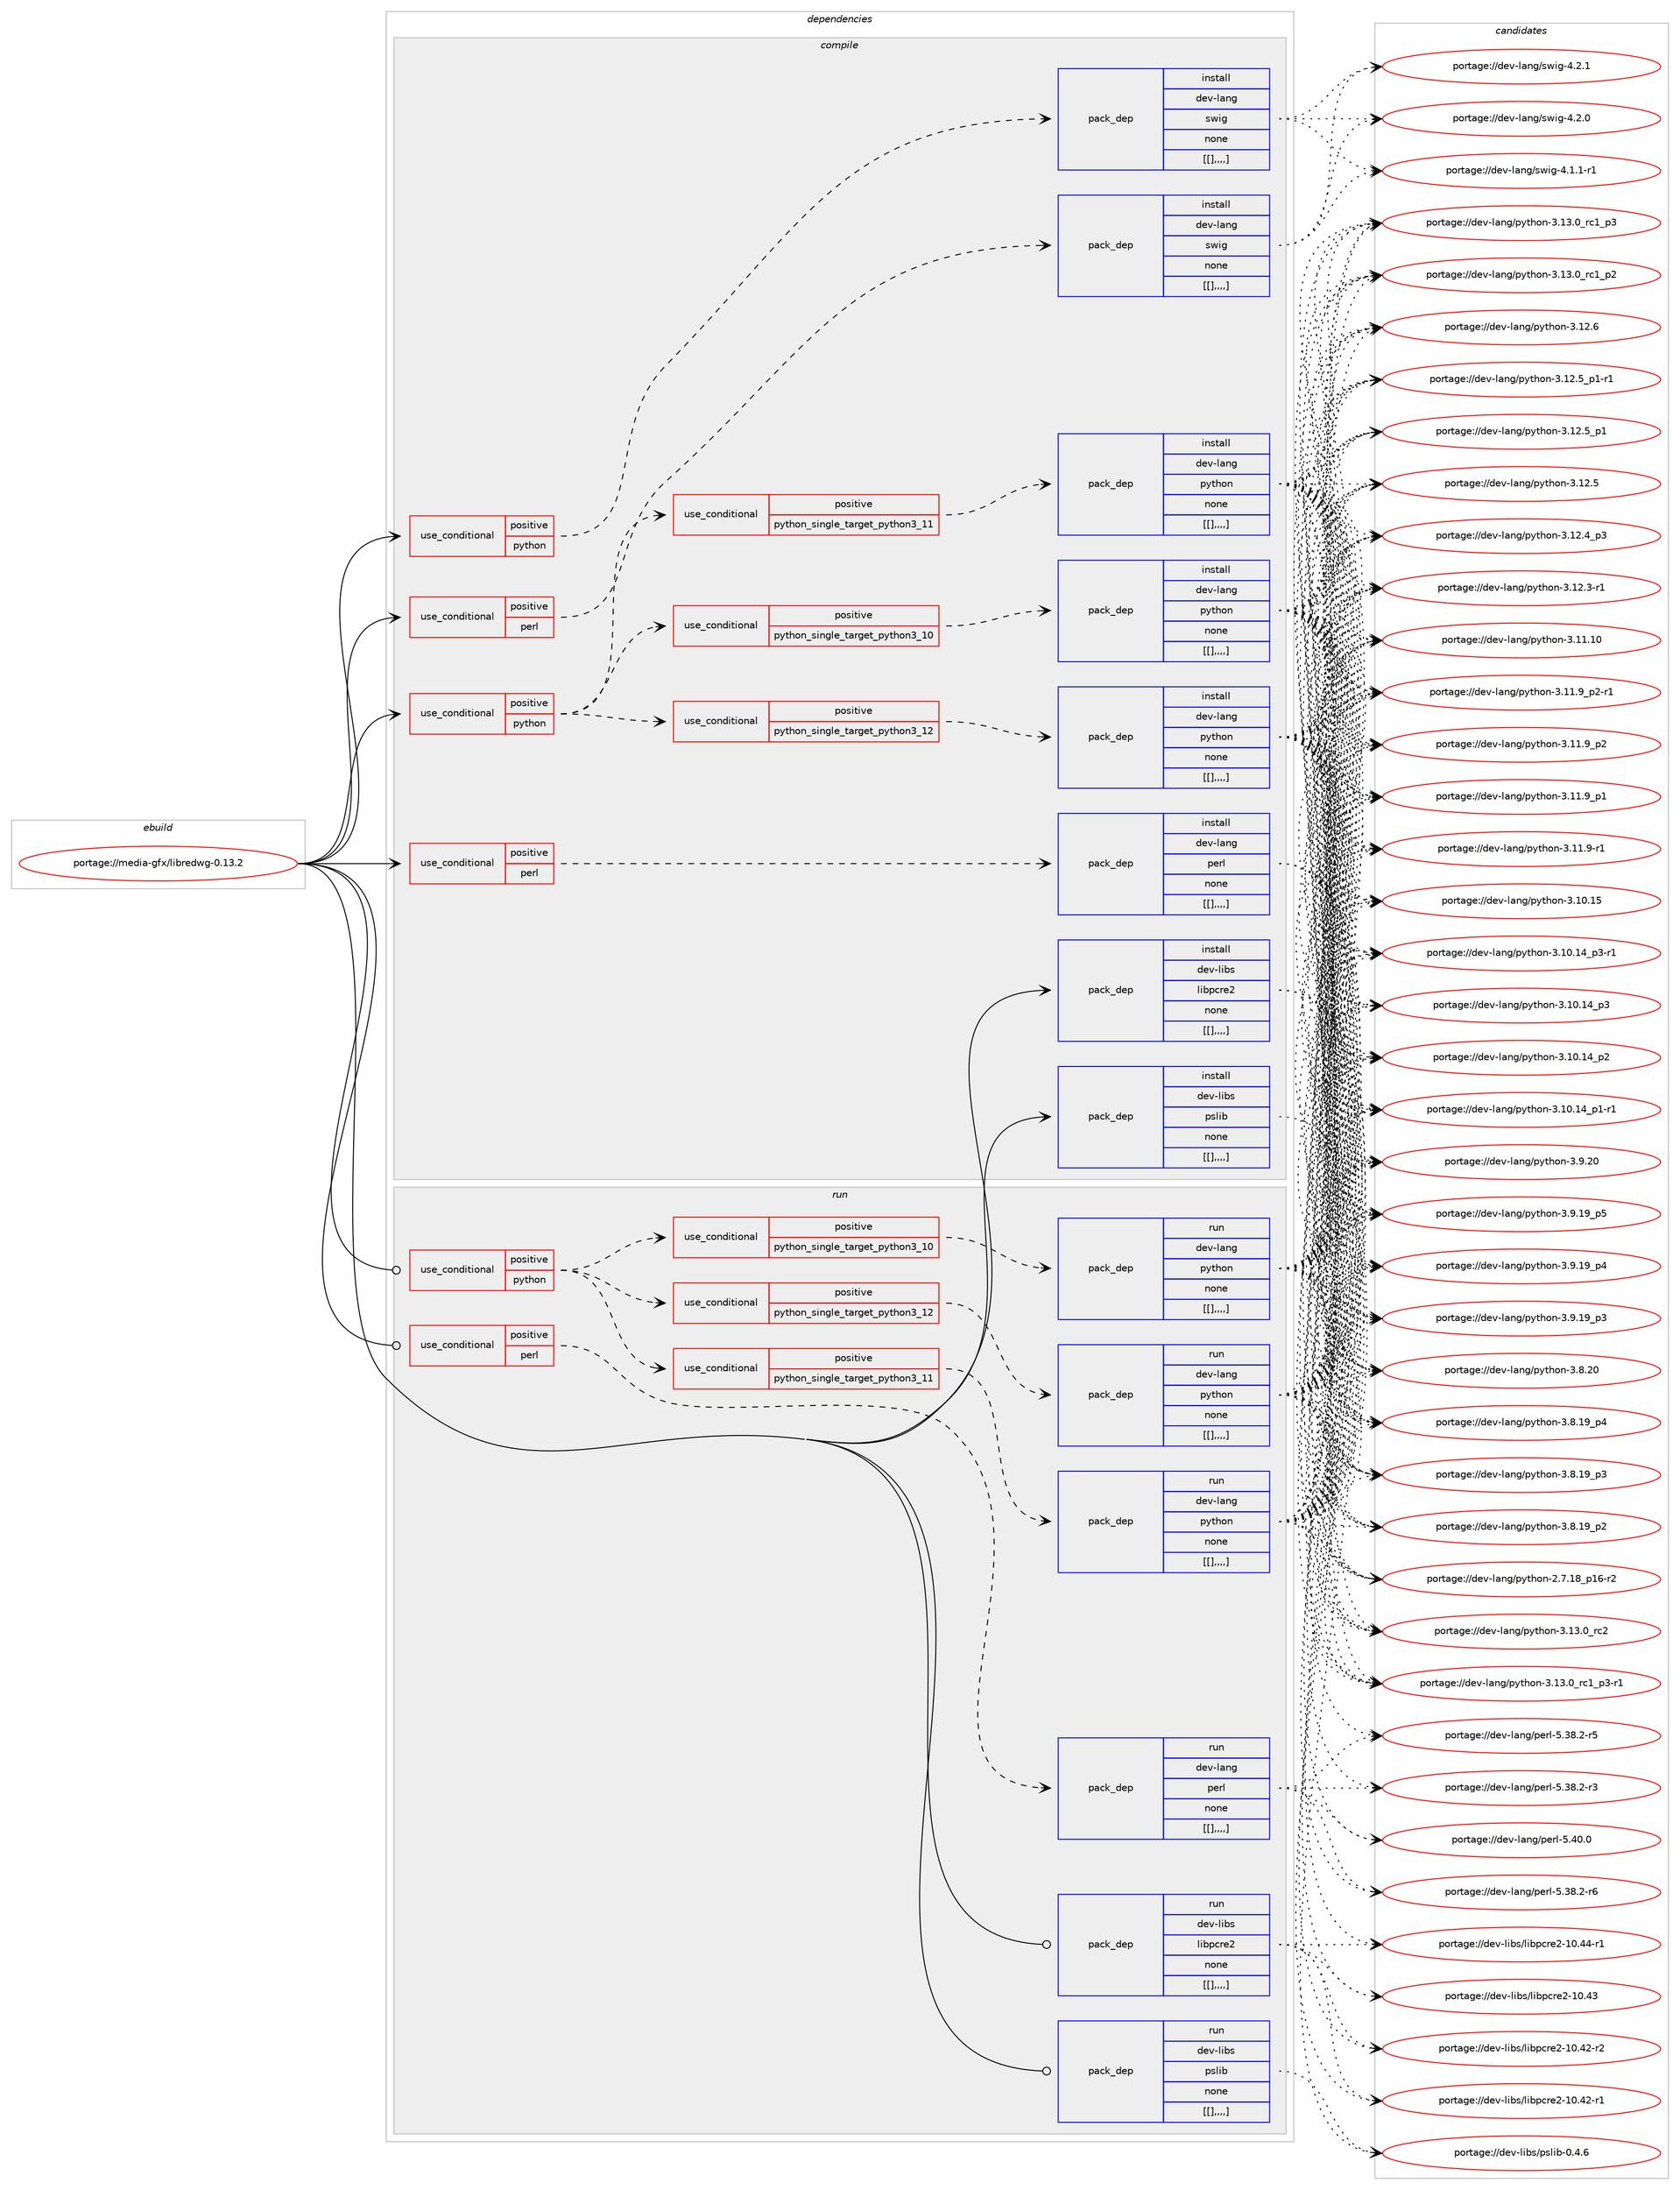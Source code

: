 digraph prolog {

# *************
# Graph options
# *************

newrank=true;
concentrate=true;
compound=true;
graph [rankdir=LR,fontname=Helvetica,fontsize=10,ranksep=1.5];#, ranksep=2.5, nodesep=0.2];
edge  [arrowhead=vee];
node  [fontname=Helvetica,fontsize=10];

# **********
# The ebuild
# **********

subgraph cluster_leftcol {
color=gray;
label=<<i>ebuild</i>>;
id [label="portage://media-gfx/libredwg-0.13.2", color=red, width=4, href="../media-gfx/libredwg-0.13.2.svg"];
}

# ****************
# The dependencies
# ****************

subgraph cluster_midcol {
color=gray;
label=<<i>dependencies</i>>;
subgraph cluster_compile {
fillcolor="#eeeeee";
style=filled;
label=<<i>compile</i>>;
subgraph cond76893 {
dependency307716 [label=<<TABLE BORDER="0" CELLBORDER="1" CELLSPACING="0" CELLPADDING="4"><TR><TD ROWSPAN="3" CELLPADDING="10">use_conditional</TD></TR><TR><TD>positive</TD></TR><TR><TD>perl</TD></TR></TABLE>>, shape=none, color=red];
subgraph pack228308 {
dependency307717 [label=<<TABLE BORDER="0" CELLBORDER="1" CELLSPACING="0" CELLPADDING="4" WIDTH="220"><TR><TD ROWSPAN="6" CELLPADDING="30">pack_dep</TD></TR><TR><TD WIDTH="110">install</TD></TR><TR><TD>dev-lang</TD></TR><TR><TD>perl</TD></TR><TR><TD>none</TD></TR><TR><TD>[[],,,,]</TD></TR></TABLE>>, shape=none, color=blue];
}
dependency307716:e -> dependency307717:w [weight=20,style="dashed",arrowhead="vee"];
}
id:e -> dependency307716:w [weight=20,style="solid",arrowhead="vee"];
subgraph cond76894 {
dependency307718 [label=<<TABLE BORDER="0" CELLBORDER="1" CELLSPACING="0" CELLPADDING="4"><TR><TD ROWSPAN="3" CELLPADDING="10">use_conditional</TD></TR><TR><TD>positive</TD></TR><TR><TD>perl</TD></TR></TABLE>>, shape=none, color=red];
subgraph pack228309 {
dependency307719 [label=<<TABLE BORDER="0" CELLBORDER="1" CELLSPACING="0" CELLPADDING="4" WIDTH="220"><TR><TD ROWSPAN="6" CELLPADDING="30">pack_dep</TD></TR><TR><TD WIDTH="110">install</TD></TR><TR><TD>dev-lang</TD></TR><TR><TD>swig</TD></TR><TR><TD>none</TD></TR><TR><TD>[[],,,,]</TD></TR></TABLE>>, shape=none, color=blue];
}
dependency307718:e -> dependency307719:w [weight=20,style="dashed",arrowhead="vee"];
}
id:e -> dependency307718:w [weight=20,style="solid",arrowhead="vee"];
subgraph cond76895 {
dependency307720 [label=<<TABLE BORDER="0" CELLBORDER="1" CELLSPACING="0" CELLPADDING="4"><TR><TD ROWSPAN="3" CELLPADDING="10">use_conditional</TD></TR><TR><TD>positive</TD></TR><TR><TD>python</TD></TR></TABLE>>, shape=none, color=red];
subgraph cond76896 {
dependency307721 [label=<<TABLE BORDER="0" CELLBORDER="1" CELLSPACING="0" CELLPADDING="4"><TR><TD ROWSPAN="3" CELLPADDING="10">use_conditional</TD></TR><TR><TD>positive</TD></TR><TR><TD>python_single_target_python3_10</TD></TR></TABLE>>, shape=none, color=red];
subgraph pack228310 {
dependency307722 [label=<<TABLE BORDER="0" CELLBORDER="1" CELLSPACING="0" CELLPADDING="4" WIDTH="220"><TR><TD ROWSPAN="6" CELLPADDING="30">pack_dep</TD></TR><TR><TD WIDTH="110">install</TD></TR><TR><TD>dev-lang</TD></TR><TR><TD>python</TD></TR><TR><TD>none</TD></TR><TR><TD>[[],,,,]</TD></TR></TABLE>>, shape=none, color=blue];
}
dependency307721:e -> dependency307722:w [weight=20,style="dashed",arrowhead="vee"];
}
dependency307720:e -> dependency307721:w [weight=20,style="dashed",arrowhead="vee"];
subgraph cond76897 {
dependency307723 [label=<<TABLE BORDER="0" CELLBORDER="1" CELLSPACING="0" CELLPADDING="4"><TR><TD ROWSPAN="3" CELLPADDING="10">use_conditional</TD></TR><TR><TD>positive</TD></TR><TR><TD>python_single_target_python3_11</TD></TR></TABLE>>, shape=none, color=red];
subgraph pack228311 {
dependency307724 [label=<<TABLE BORDER="0" CELLBORDER="1" CELLSPACING="0" CELLPADDING="4" WIDTH="220"><TR><TD ROWSPAN="6" CELLPADDING="30">pack_dep</TD></TR><TR><TD WIDTH="110">install</TD></TR><TR><TD>dev-lang</TD></TR><TR><TD>python</TD></TR><TR><TD>none</TD></TR><TR><TD>[[],,,,]</TD></TR></TABLE>>, shape=none, color=blue];
}
dependency307723:e -> dependency307724:w [weight=20,style="dashed",arrowhead="vee"];
}
dependency307720:e -> dependency307723:w [weight=20,style="dashed",arrowhead="vee"];
subgraph cond76898 {
dependency307725 [label=<<TABLE BORDER="0" CELLBORDER="1" CELLSPACING="0" CELLPADDING="4"><TR><TD ROWSPAN="3" CELLPADDING="10">use_conditional</TD></TR><TR><TD>positive</TD></TR><TR><TD>python_single_target_python3_12</TD></TR></TABLE>>, shape=none, color=red];
subgraph pack228312 {
dependency307726 [label=<<TABLE BORDER="0" CELLBORDER="1" CELLSPACING="0" CELLPADDING="4" WIDTH="220"><TR><TD ROWSPAN="6" CELLPADDING="30">pack_dep</TD></TR><TR><TD WIDTH="110">install</TD></TR><TR><TD>dev-lang</TD></TR><TR><TD>python</TD></TR><TR><TD>none</TD></TR><TR><TD>[[],,,,]</TD></TR></TABLE>>, shape=none, color=blue];
}
dependency307725:e -> dependency307726:w [weight=20,style="dashed",arrowhead="vee"];
}
dependency307720:e -> dependency307725:w [weight=20,style="dashed",arrowhead="vee"];
}
id:e -> dependency307720:w [weight=20,style="solid",arrowhead="vee"];
subgraph cond76899 {
dependency307727 [label=<<TABLE BORDER="0" CELLBORDER="1" CELLSPACING="0" CELLPADDING="4"><TR><TD ROWSPAN="3" CELLPADDING="10">use_conditional</TD></TR><TR><TD>positive</TD></TR><TR><TD>python</TD></TR></TABLE>>, shape=none, color=red];
subgraph pack228313 {
dependency307728 [label=<<TABLE BORDER="0" CELLBORDER="1" CELLSPACING="0" CELLPADDING="4" WIDTH="220"><TR><TD ROWSPAN="6" CELLPADDING="30">pack_dep</TD></TR><TR><TD WIDTH="110">install</TD></TR><TR><TD>dev-lang</TD></TR><TR><TD>swig</TD></TR><TR><TD>none</TD></TR><TR><TD>[[],,,,]</TD></TR></TABLE>>, shape=none, color=blue];
}
dependency307727:e -> dependency307728:w [weight=20,style="dashed",arrowhead="vee"];
}
id:e -> dependency307727:w [weight=20,style="solid",arrowhead="vee"];
subgraph pack228314 {
dependency307729 [label=<<TABLE BORDER="0" CELLBORDER="1" CELLSPACING="0" CELLPADDING="4" WIDTH="220"><TR><TD ROWSPAN="6" CELLPADDING="30">pack_dep</TD></TR><TR><TD WIDTH="110">install</TD></TR><TR><TD>dev-libs</TD></TR><TR><TD>libpcre2</TD></TR><TR><TD>none</TD></TR><TR><TD>[[],,,,]</TD></TR></TABLE>>, shape=none, color=blue];
}
id:e -> dependency307729:w [weight=20,style="solid",arrowhead="vee"];
subgraph pack228315 {
dependency307730 [label=<<TABLE BORDER="0" CELLBORDER="1" CELLSPACING="0" CELLPADDING="4" WIDTH="220"><TR><TD ROWSPAN="6" CELLPADDING="30">pack_dep</TD></TR><TR><TD WIDTH="110">install</TD></TR><TR><TD>dev-libs</TD></TR><TR><TD>pslib</TD></TR><TR><TD>none</TD></TR><TR><TD>[[],,,,]</TD></TR></TABLE>>, shape=none, color=blue];
}
id:e -> dependency307730:w [weight=20,style="solid",arrowhead="vee"];
}
subgraph cluster_compileandrun {
fillcolor="#eeeeee";
style=filled;
label=<<i>compile and run</i>>;
}
subgraph cluster_run {
fillcolor="#eeeeee";
style=filled;
label=<<i>run</i>>;
subgraph cond76900 {
dependency307731 [label=<<TABLE BORDER="0" CELLBORDER="1" CELLSPACING="0" CELLPADDING="4"><TR><TD ROWSPAN="3" CELLPADDING="10">use_conditional</TD></TR><TR><TD>positive</TD></TR><TR><TD>perl</TD></TR></TABLE>>, shape=none, color=red];
subgraph pack228316 {
dependency307732 [label=<<TABLE BORDER="0" CELLBORDER="1" CELLSPACING="0" CELLPADDING="4" WIDTH="220"><TR><TD ROWSPAN="6" CELLPADDING="30">pack_dep</TD></TR><TR><TD WIDTH="110">run</TD></TR><TR><TD>dev-lang</TD></TR><TR><TD>perl</TD></TR><TR><TD>none</TD></TR><TR><TD>[[],,,,]</TD></TR></TABLE>>, shape=none, color=blue];
}
dependency307731:e -> dependency307732:w [weight=20,style="dashed",arrowhead="vee"];
}
id:e -> dependency307731:w [weight=20,style="solid",arrowhead="odot"];
subgraph cond76901 {
dependency307733 [label=<<TABLE BORDER="0" CELLBORDER="1" CELLSPACING="0" CELLPADDING="4"><TR><TD ROWSPAN="3" CELLPADDING="10">use_conditional</TD></TR><TR><TD>positive</TD></TR><TR><TD>python</TD></TR></TABLE>>, shape=none, color=red];
subgraph cond76902 {
dependency307734 [label=<<TABLE BORDER="0" CELLBORDER="1" CELLSPACING="0" CELLPADDING="4"><TR><TD ROWSPAN="3" CELLPADDING="10">use_conditional</TD></TR><TR><TD>positive</TD></TR><TR><TD>python_single_target_python3_10</TD></TR></TABLE>>, shape=none, color=red];
subgraph pack228317 {
dependency307735 [label=<<TABLE BORDER="0" CELLBORDER="1" CELLSPACING="0" CELLPADDING="4" WIDTH="220"><TR><TD ROWSPAN="6" CELLPADDING="30">pack_dep</TD></TR><TR><TD WIDTH="110">run</TD></TR><TR><TD>dev-lang</TD></TR><TR><TD>python</TD></TR><TR><TD>none</TD></TR><TR><TD>[[],,,,]</TD></TR></TABLE>>, shape=none, color=blue];
}
dependency307734:e -> dependency307735:w [weight=20,style="dashed",arrowhead="vee"];
}
dependency307733:e -> dependency307734:w [weight=20,style="dashed",arrowhead="vee"];
subgraph cond76903 {
dependency307736 [label=<<TABLE BORDER="0" CELLBORDER="1" CELLSPACING="0" CELLPADDING="4"><TR><TD ROWSPAN="3" CELLPADDING="10">use_conditional</TD></TR><TR><TD>positive</TD></TR><TR><TD>python_single_target_python3_11</TD></TR></TABLE>>, shape=none, color=red];
subgraph pack228318 {
dependency307737 [label=<<TABLE BORDER="0" CELLBORDER="1" CELLSPACING="0" CELLPADDING="4" WIDTH="220"><TR><TD ROWSPAN="6" CELLPADDING="30">pack_dep</TD></TR><TR><TD WIDTH="110">run</TD></TR><TR><TD>dev-lang</TD></TR><TR><TD>python</TD></TR><TR><TD>none</TD></TR><TR><TD>[[],,,,]</TD></TR></TABLE>>, shape=none, color=blue];
}
dependency307736:e -> dependency307737:w [weight=20,style="dashed",arrowhead="vee"];
}
dependency307733:e -> dependency307736:w [weight=20,style="dashed",arrowhead="vee"];
subgraph cond76904 {
dependency307738 [label=<<TABLE BORDER="0" CELLBORDER="1" CELLSPACING="0" CELLPADDING="4"><TR><TD ROWSPAN="3" CELLPADDING="10">use_conditional</TD></TR><TR><TD>positive</TD></TR><TR><TD>python_single_target_python3_12</TD></TR></TABLE>>, shape=none, color=red];
subgraph pack228319 {
dependency307739 [label=<<TABLE BORDER="0" CELLBORDER="1" CELLSPACING="0" CELLPADDING="4" WIDTH="220"><TR><TD ROWSPAN="6" CELLPADDING="30">pack_dep</TD></TR><TR><TD WIDTH="110">run</TD></TR><TR><TD>dev-lang</TD></TR><TR><TD>python</TD></TR><TR><TD>none</TD></TR><TR><TD>[[],,,,]</TD></TR></TABLE>>, shape=none, color=blue];
}
dependency307738:e -> dependency307739:w [weight=20,style="dashed",arrowhead="vee"];
}
dependency307733:e -> dependency307738:w [weight=20,style="dashed",arrowhead="vee"];
}
id:e -> dependency307733:w [weight=20,style="solid",arrowhead="odot"];
subgraph pack228320 {
dependency307740 [label=<<TABLE BORDER="0" CELLBORDER="1" CELLSPACING="0" CELLPADDING="4" WIDTH="220"><TR><TD ROWSPAN="6" CELLPADDING="30">pack_dep</TD></TR><TR><TD WIDTH="110">run</TD></TR><TR><TD>dev-libs</TD></TR><TR><TD>libpcre2</TD></TR><TR><TD>none</TD></TR><TR><TD>[[],,,,]</TD></TR></TABLE>>, shape=none, color=blue];
}
id:e -> dependency307740:w [weight=20,style="solid",arrowhead="odot"];
subgraph pack228321 {
dependency307741 [label=<<TABLE BORDER="0" CELLBORDER="1" CELLSPACING="0" CELLPADDING="4" WIDTH="220"><TR><TD ROWSPAN="6" CELLPADDING="30">pack_dep</TD></TR><TR><TD WIDTH="110">run</TD></TR><TR><TD>dev-libs</TD></TR><TR><TD>pslib</TD></TR><TR><TD>none</TD></TR><TR><TD>[[],,,,]</TD></TR></TABLE>>, shape=none, color=blue];
}
id:e -> dependency307741:w [weight=20,style="solid",arrowhead="odot"];
}
}

# **************
# The candidates
# **************

subgraph cluster_choices {
rank=same;
color=gray;
label=<<i>candidates</i>>;

subgraph choice228308 {
color=black;
nodesep=1;
choice10010111845108971101034711210111410845534652484648 [label="portage://dev-lang/perl-5.40.0", color=red, width=4,href="../dev-lang/perl-5.40.0.svg"];
choice100101118451089711010347112101114108455346515646504511454 [label="portage://dev-lang/perl-5.38.2-r6", color=red, width=4,href="../dev-lang/perl-5.38.2-r6.svg"];
choice100101118451089711010347112101114108455346515646504511453 [label="portage://dev-lang/perl-5.38.2-r5", color=red, width=4,href="../dev-lang/perl-5.38.2-r5.svg"];
choice100101118451089711010347112101114108455346515646504511451 [label="portage://dev-lang/perl-5.38.2-r3", color=red, width=4,href="../dev-lang/perl-5.38.2-r3.svg"];
dependency307717:e -> choice10010111845108971101034711210111410845534652484648:w [style=dotted,weight="100"];
dependency307717:e -> choice100101118451089711010347112101114108455346515646504511454:w [style=dotted,weight="100"];
dependency307717:e -> choice100101118451089711010347112101114108455346515646504511453:w [style=dotted,weight="100"];
dependency307717:e -> choice100101118451089711010347112101114108455346515646504511451:w [style=dotted,weight="100"];
}
subgraph choice228309 {
color=black;
nodesep=1;
choice100101118451089711010347115119105103455246504649 [label="portage://dev-lang/swig-4.2.1", color=red, width=4,href="../dev-lang/swig-4.2.1.svg"];
choice100101118451089711010347115119105103455246504648 [label="portage://dev-lang/swig-4.2.0", color=red, width=4,href="../dev-lang/swig-4.2.0.svg"];
choice1001011184510897110103471151191051034552464946494511449 [label="portage://dev-lang/swig-4.1.1-r1", color=red, width=4,href="../dev-lang/swig-4.1.1-r1.svg"];
dependency307719:e -> choice100101118451089711010347115119105103455246504649:w [style=dotted,weight="100"];
dependency307719:e -> choice100101118451089711010347115119105103455246504648:w [style=dotted,weight="100"];
dependency307719:e -> choice1001011184510897110103471151191051034552464946494511449:w [style=dotted,weight="100"];
}
subgraph choice228310 {
color=black;
nodesep=1;
choice10010111845108971101034711212111610411111045514649514648951149950 [label="portage://dev-lang/python-3.13.0_rc2", color=red, width=4,href="../dev-lang/python-3.13.0_rc2.svg"];
choice1001011184510897110103471121211161041111104551464951464895114994995112514511449 [label="portage://dev-lang/python-3.13.0_rc1_p3-r1", color=red, width=4,href="../dev-lang/python-3.13.0_rc1_p3-r1.svg"];
choice100101118451089711010347112121116104111110455146495146489511499499511251 [label="portage://dev-lang/python-3.13.0_rc1_p3", color=red, width=4,href="../dev-lang/python-3.13.0_rc1_p3.svg"];
choice100101118451089711010347112121116104111110455146495146489511499499511250 [label="portage://dev-lang/python-3.13.0_rc1_p2", color=red, width=4,href="../dev-lang/python-3.13.0_rc1_p2.svg"];
choice10010111845108971101034711212111610411111045514649504654 [label="portage://dev-lang/python-3.12.6", color=red, width=4,href="../dev-lang/python-3.12.6.svg"];
choice1001011184510897110103471121211161041111104551464950465395112494511449 [label="portage://dev-lang/python-3.12.5_p1-r1", color=red, width=4,href="../dev-lang/python-3.12.5_p1-r1.svg"];
choice100101118451089711010347112121116104111110455146495046539511249 [label="portage://dev-lang/python-3.12.5_p1", color=red, width=4,href="../dev-lang/python-3.12.5_p1.svg"];
choice10010111845108971101034711212111610411111045514649504653 [label="portage://dev-lang/python-3.12.5", color=red, width=4,href="../dev-lang/python-3.12.5.svg"];
choice100101118451089711010347112121116104111110455146495046529511251 [label="portage://dev-lang/python-3.12.4_p3", color=red, width=4,href="../dev-lang/python-3.12.4_p3.svg"];
choice100101118451089711010347112121116104111110455146495046514511449 [label="portage://dev-lang/python-3.12.3-r1", color=red, width=4,href="../dev-lang/python-3.12.3-r1.svg"];
choice1001011184510897110103471121211161041111104551464949464948 [label="portage://dev-lang/python-3.11.10", color=red, width=4,href="../dev-lang/python-3.11.10.svg"];
choice1001011184510897110103471121211161041111104551464949465795112504511449 [label="portage://dev-lang/python-3.11.9_p2-r1", color=red, width=4,href="../dev-lang/python-3.11.9_p2-r1.svg"];
choice100101118451089711010347112121116104111110455146494946579511250 [label="portage://dev-lang/python-3.11.9_p2", color=red, width=4,href="../dev-lang/python-3.11.9_p2.svg"];
choice100101118451089711010347112121116104111110455146494946579511249 [label="portage://dev-lang/python-3.11.9_p1", color=red, width=4,href="../dev-lang/python-3.11.9_p1.svg"];
choice100101118451089711010347112121116104111110455146494946574511449 [label="portage://dev-lang/python-3.11.9-r1", color=red, width=4,href="../dev-lang/python-3.11.9-r1.svg"];
choice1001011184510897110103471121211161041111104551464948464953 [label="portage://dev-lang/python-3.10.15", color=red, width=4,href="../dev-lang/python-3.10.15.svg"];
choice100101118451089711010347112121116104111110455146494846495295112514511449 [label="portage://dev-lang/python-3.10.14_p3-r1", color=red, width=4,href="../dev-lang/python-3.10.14_p3-r1.svg"];
choice10010111845108971101034711212111610411111045514649484649529511251 [label="portage://dev-lang/python-3.10.14_p3", color=red, width=4,href="../dev-lang/python-3.10.14_p3.svg"];
choice10010111845108971101034711212111610411111045514649484649529511250 [label="portage://dev-lang/python-3.10.14_p2", color=red, width=4,href="../dev-lang/python-3.10.14_p2.svg"];
choice100101118451089711010347112121116104111110455146494846495295112494511449 [label="portage://dev-lang/python-3.10.14_p1-r1", color=red, width=4,href="../dev-lang/python-3.10.14_p1-r1.svg"];
choice10010111845108971101034711212111610411111045514657465048 [label="portage://dev-lang/python-3.9.20", color=red, width=4,href="../dev-lang/python-3.9.20.svg"];
choice100101118451089711010347112121116104111110455146574649579511253 [label="portage://dev-lang/python-3.9.19_p5", color=red, width=4,href="../dev-lang/python-3.9.19_p5.svg"];
choice100101118451089711010347112121116104111110455146574649579511252 [label="portage://dev-lang/python-3.9.19_p4", color=red, width=4,href="../dev-lang/python-3.9.19_p4.svg"];
choice100101118451089711010347112121116104111110455146574649579511251 [label="portage://dev-lang/python-3.9.19_p3", color=red, width=4,href="../dev-lang/python-3.9.19_p3.svg"];
choice10010111845108971101034711212111610411111045514656465048 [label="portage://dev-lang/python-3.8.20", color=red, width=4,href="../dev-lang/python-3.8.20.svg"];
choice100101118451089711010347112121116104111110455146564649579511252 [label="portage://dev-lang/python-3.8.19_p4", color=red, width=4,href="../dev-lang/python-3.8.19_p4.svg"];
choice100101118451089711010347112121116104111110455146564649579511251 [label="portage://dev-lang/python-3.8.19_p3", color=red, width=4,href="../dev-lang/python-3.8.19_p3.svg"];
choice100101118451089711010347112121116104111110455146564649579511250 [label="portage://dev-lang/python-3.8.19_p2", color=red, width=4,href="../dev-lang/python-3.8.19_p2.svg"];
choice100101118451089711010347112121116104111110455046554649569511249544511450 [label="portage://dev-lang/python-2.7.18_p16-r2", color=red, width=4,href="../dev-lang/python-2.7.18_p16-r2.svg"];
dependency307722:e -> choice10010111845108971101034711212111610411111045514649514648951149950:w [style=dotted,weight="100"];
dependency307722:e -> choice1001011184510897110103471121211161041111104551464951464895114994995112514511449:w [style=dotted,weight="100"];
dependency307722:e -> choice100101118451089711010347112121116104111110455146495146489511499499511251:w [style=dotted,weight="100"];
dependency307722:e -> choice100101118451089711010347112121116104111110455146495146489511499499511250:w [style=dotted,weight="100"];
dependency307722:e -> choice10010111845108971101034711212111610411111045514649504654:w [style=dotted,weight="100"];
dependency307722:e -> choice1001011184510897110103471121211161041111104551464950465395112494511449:w [style=dotted,weight="100"];
dependency307722:e -> choice100101118451089711010347112121116104111110455146495046539511249:w [style=dotted,weight="100"];
dependency307722:e -> choice10010111845108971101034711212111610411111045514649504653:w [style=dotted,weight="100"];
dependency307722:e -> choice100101118451089711010347112121116104111110455146495046529511251:w [style=dotted,weight="100"];
dependency307722:e -> choice100101118451089711010347112121116104111110455146495046514511449:w [style=dotted,weight="100"];
dependency307722:e -> choice1001011184510897110103471121211161041111104551464949464948:w [style=dotted,weight="100"];
dependency307722:e -> choice1001011184510897110103471121211161041111104551464949465795112504511449:w [style=dotted,weight="100"];
dependency307722:e -> choice100101118451089711010347112121116104111110455146494946579511250:w [style=dotted,weight="100"];
dependency307722:e -> choice100101118451089711010347112121116104111110455146494946579511249:w [style=dotted,weight="100"];
dependency307722:e -> choice100101118451089711010347112121116104111110455146494946574511449:w [style=dotted,weight="100"];
dependency307722:e -> choice1001011184510897110103471121211161041111104551464948464953:w [style=dotted,weight="100"];
dependency307722:e -> choice100101118451089711010347112121116104111110455146494846495295112514511449:w [style=dotted,weight="100"];
dependency307722:e -> choice10010111845108971101034711212111610411111045514649484649529511251:w [style=dotted,weight="100"];
dependency307722:e -> choice10010111845108971101034711212111610411111045514649484649529511250:w [style=dotted,weight="100"];
dependency307722:e -> choice100101118451089711010347112121116104111110455146494846495295112494511449:w [style=dotted,weight="100"];
dependency307722:e -> choice10010111845108971101034711212111610411111045514657465048:w [style=dotted,weight="100"];
dependency307722:e -> choice100101118451089711010347112121116104111110455146574649579511253:w [style=dotted,weight="100"];
dependency307722:e -> choice100101118451089711010347112121116104111110455146574649579511252:w [style=dotted,weight="100"];
dependency307722:e -> choice100101118451089711010347112121116104111110455146574649579511251:w [style=dotted,weight="100"];
dependency307722:e -> choice10010111845108971101034711212111610411111045514656465048:w [style=dotted,weight="100"];
dependency307722:e -> choice100101118451089711010347112121116104111110455146564649579511252:w [style=dotted,weight="100"];
dependency307722:e -> choice100101118451089711010347112121116104111110455146564649579511251:w [style=dotted,weight="100"];
dependency307722:e -> choice100101118451089711010347112121116104111110455146564649579511250:w [style=dotted,weight="100"];
dependency307722:e -> choice100101118451089711010347112121116104111110455046554649569511249544511450:w [style=dotted,weight="100"];
}
subgraph choice228311 {
color=black;
nodesep=1;
choice10010111845108971101034711212111610411111045514649514648951149950 [label="portage://dev-lang/python-3.13.0_rc2", color=red, width=4,href="../dev-lang/python-3.13.0_rc2.svg"];
choice1001011184510897110103471121211161041111104551464951464895114994995112514511449 [label="portage://dev-lang/python-3.13.0_rc1_p3-r1", color=red, width=4,href="../dev-lang/python-3.13.0_rc1_p3-r1.svg"];
choice100101118451089711010347112121116104111110455146495146489511499499511251 [label="portage://dev-lang/python-3.13.0_rc1_p3", color=red, width=4,href="../dev-lang/python-3.13.0_rc1_p3.svg"];
choice100101118451089711010347112121116104111110455146495146489511499499511250 [label="portage://dev-lang/python-3.13.0_rc1_p2", color=red, width=4,href="../dev-lang/python-3.13.0_rc1_p2.svg"];
choice10010111845108971101034711212111610411111045514649504654 [label="portage://dev-lang/python-3.12.6", color=red, width=4,href="../dev-lang/python-3.12.6.svg"];
choice1001011184510897110103471121211161041111104551464950465395112494511449 [label="portage://dev-lang/python-3.12.5_p1-r1", color=red, width=4,href="../dev-lang/python-3.12.5_p1-r1.svg"];
choice100101118451089711010347112121116104111110455146495046539511249 [label="portage://dev-lang/python-3.12.5_p1", color=red, width=4,href="../dev-lang/python-3.12.5_p1.svg"];
choice10010111845108971101034711212111610411111045514649504653 [label="portage://dev-lang/python-3.12.5", color=red, width=4,href="../dev-lang/python-3.12.5.svg"];
choice100101118451089711010347112121116104111110455146495046529511251 [label="portage://dev-lang/python-3.12.4_p3", color=red, width=4,href="../dev-lang/python-3.12.4_p3.svg"];
choice100101118451089711010347112121116104111110455146495046514511449 [label="portage://dev-lang/python-3.12.3-r1", color=red, width=4,href="../dev-lang/python-3.12.3-r1.svg"];
choice1001011184510897110103471121211161041111104551464949464948 [label="portage://dev-lang/python-3.11.10", color=red, width=4,href="../dev-lang/python-3.11.10.svg"];
choice1001011184510897110103471121211161041111104551464949465795112504511449 [label="portage://dev-lang/python-3.11.9_p2-r1", color=red, width=4,href="../dev-lang/python-3.11.9_p2-r1.svg"];
choice100101118451089711010347112121116104111110455146494946579511250 [label="portage://dev-lang/python-3.11.9_p2", color=red, width=4,href="../dev-lang/python-3.11.9_p2.svg"];
choice100101118451089711010347112121116104111110455146494946579511249 [label="portage://dev-lang/python-3.11.9_p1", color=red, width=4,href="../dev-lang/python-3.11.9_p1.svg"];
choice100101118451089711010347112121116104111110455146494946574511449 [label="portage://dev-lang/python-3.11.9-r1", color=red, width=4,href="../dev-lang/python-3.11.9-r1.svg"];
choice1001011184510897110103471121211161041111104551464948464953 [label="portage://dev-lang/python-3.10.15", color=red, width=4,href="../dev-lang/python-3.10.15.svg"];
choice100101118451089711010347112121116104111110455146494846495295112514511449 [label="portage://dev-lang/python-3.10.14_p3-r1", color=red, width=4,href="../dev-lang/python-3.10.14_p3-r1.svg"];
choice10010111845108971101034711212111610411111045514649484649529511251 [label="portage://dev-lang/python-3.10.14_p3", color=red, width=4,href="../dev-lang/python-3.10.14_p3.svg"];
choice10010111845108971101034711212111610411111045514649484649529511250 [label="portage://dev-lang/python-3.10.14_p2", color=red, width=4,href="../dev-lang/python-3.10.14_p2.svg"];
choice100101118451089711010347112121116104111110455146494846495295112494511449 [label="portage://dev-lang/python-3.10.14_p1-r1", color=red, width=4,href="../dev-lang/python-3.10.14_p1-r1.svg"];
choice10010111845108971101034711212111610411111045514657465048 [label="portage://dev-lang/python-3.9.20", color=red, width=4,href="../dev-lang/python-3.9.20.svg"];
choice100101118451089711010347112121116104111110455146574649579511253 [label="portage://dev-lang/python-3.9.19_p5", color=red, width=4,href="../dev-lang/python-3.9.19_p5.svg"];
choice100101118451089711010347112121116104111110455146574649579511252 [label="portage://dev-lang/python-3.9.19_p4", color=red, width=4,href="../dev-lang/python-3.9.19_p4.svg"];
choice100101118451089711010347112121116104111110455146574649579511251 [label="portage://dev-lang/python-3.9.19_p3", color=red, width=4,href="../dev-lang/python-3.9.19_p3.svg"];
choice10010111845108971101034711212111610411111045514656465048 [label="portage://dev-lang/python-3.8.20", color=red, width=4,href="../dev-lang/python-3.8.20.svg"];
choice100101118451089711010347112121116104111110455146564649579511252 [label="portage://dev-lang/python-3.8.19_p4", color=red, width=4,href="../dev-lang/python-3.8.19_p4.svg"];
choice100101118451089711010347112121116104111110455146564649579511251 [label="portage://dev-lang/python-3.8.19_p3", color=red, width=4,href="../dev-lang/python-3.8.19_p3.svg"];
choice100101118451089711010347112121116104111110455146564649579511250 [label="portage://dev-lang/python-3.8.19_p2", color=red, width=4,href="../dev-lang/python-3.8.19_p2.svg"];
choice100101118451089711010347112121116104111110455046554649569511249544511450 [label="portage://dev-lang/python-2.7.18_p16-r2", color=red, width=4,href="../dev-lang/python-2.7.18_p16-r2.svg"];
dependency307724:e -> choice10010111845108971101034711212111610411111045514649514648951149950:w [style=dotted,weight="100"];
dependency307724:e -> choice1001011184510897110103471121211161041111104551464951464895114994995112514511449:w [style=dotted,weight="100"];
dependency307724:e -> choice100101118451089711010347112121116104111110455146495146489511499499511251:w [style=dotted,weight="100"];
dependency307724:e -> choice100101118451089711010347112121116104111110455146495146489511499499511250:w [style=dotted,weight="100"];
dependency307724:e -> choice10010111845108971101034711212111610411111045514649504654:w [style=dotted,weight="100"];
dependency307724:e -> choice1001011184510897110103471121211161041111104551464950465395112494511449:w [style=dotted,weight="100"];
dependency307724:e -> choice100101118451089711010347112121116104111110455146495046539511249:w [style=dotted,weight="100"];
dependency307724:e -> choice10010111845108971101034711212111610411111045514649504653:w [style=dotted,weight="100"];
dependency307724:e -> choice100101118451089711010347112121116104111110455146495046529511251:w [style=dotted,weight="100"];
dependency307724:e -> choice100101118451089711010347112121116104111110455146495046514511449:w [style=dotted,weight="100"];
dependency307724:e -> choice1001011184510897110103471121211161041111104551464949464948:w [style=dotted,weight="100"];
dependency307724:e -> choice1001011184510897110103471121211161041111104551464949465795112504511449:w [style=dotted,weight="100"];
dependency307724:e -> choice100101118451089711010347112121116104111110455146494946579511250:w [style=dotted,weight="100"];
dependency307724:e -> choice100101118451089711010347112121116104111110455146494946579511249:w [style=dotted,weight="100"];
dependency307724:e -> choice100101118451089711010347112121116104111110455146494946574511449:w [style=dotted,weight="100"];
dependency307724:e -> choice1001011184510897110103471121211161041111104551464948464953:w [style=dotted,weight="100"];
dependency307724:e -> choice100101118451089711010347112121116104111110455146494846495295112514511449:w [style=dotted,weight="100"];
dependency307724:e -> choice10010111845108971101034711212111610411111045514649484649529511251:w [style=dotted,weight="100"];
dependency307724:e -> choice10010111845108971101034711212111610411111045514649484649529511250:w [style=dotted,weight="100"];
dependency307724:e -> choice100101118451089711010347112121116104111110455146494846495295112494511449:w [style=dotted,weight="100"];
dependency307724:e -> choice10010111845108971101034711212111610411111045514657465048:w [style=dotted,weight="100"];
dependency307724:e -> choice100101118451089711010347112121116104111110455146574649579511253:w [style=dotted,weight="100"];
dependency307724:e -> choice100101118451089711010347112121116104111110455146574649579511252:w [style=dotted,weight="100"];
dependency307724:e -> choice100101118451089711010347112121116104111110455146574649579511251:w [style=dotted,weight="100"];
dependency307724:e -> choice10010111845108971101034711212111610411111045514656465048:w [style=dotted,weight="100"];
dependency307724:e -> choice100101118451089711010347112121116104111110455146564649579511252:w [style=dotted,weight="100"];
dependency307724:e -> choice100101118451089711010347112121116104111110455146564649579511251:w [style=dotted,weight="100"];
dependency307724:e -> choice100101118451089711010347112121116104111110455146564649579511250:w [style=dotted,weight="100"];
dependency307724:e -> choice100101118451089711010347112121116104111110455046554649569511249544511450:w [style=dotted,weight="100"];
}
subgraph choice228312 {
color=black;
nodesep=1;
choice10010111845108971101034711212111610411111045514649514648951149950 [label="portage://dev-lang/python-3.13.0_rc2", color=red, width=4,href="../dev-lang/python-3.13.0_rc2.svg"];
choice1001011184510897110103471121211161041111104551464951464895114994995112514511449 [label="portage://dev-lang/python-3.13.0_rc1_p3-r1", color=red, width=4,href="../dev-lang/python-3.13.0_rc1_p3-r1.svg"];
choice100101118451089711010347112121116104111110455146495146489511499499511251 [label="portage://dev-lang/python-3.13.0_rc1_p3", color=red, width=4,href="../dev-lang/python-3.13.0_rc1_p3.svg"];
choice100101118451089711010347112121116104111110455146495146489511499499511250 [label="portage://dev-lang/python-3.13.0_rc1_p2", color=red, width=4,href="../dev-lang/python-3.13.0_rc1_p2.svg"];
choice10010111845108971101034711212111610411111045514649504654 [label="portage://dev-lang/python-3.12.6", color=red, width=4,href="../dev-lang/python-3.12.6.svg"];
choice1001011184510897110103471121211161041111104551464950465395112494511449 [label="portage://dev-lang/python-3.12.5_p1-r1", color=red, width=4,href="../dev-lang/python-3.12.5_p1-r1.svg"];
choice100101118451089711010347112121116104111110455146495046539511249 [label="portage://dev-lang/python-3.12.5_p1", color=red, width=4,href="../dev-lang/python-3.12.5_p1.svg"];
choice10010111845108971101034711212111610411111045514649504653 [label="portage://dev-lang/python-3.12.5", color=red, width=4,href="../dev-lang/python-3.12.5.svg"];
choice100101118451089711010347112121116104111110455146495046529511251 [label="portage://dev-lang/python-3.12.4_p3", color=red, width=4,href="../dev-lang/python-3.12.4_p3.svg"];
choice100101118451089711010347112121116104111110455146495046514511449 [label="portage://dev-lang/python-3.12.3-r1", color=red, width=4,href="../dev-lang/python-3.12.3-r1.svg"];
choice1001011184510897110103471121211161041111104551464949464948 [label="portage://dev-lang/python-3.11.10", color=red, width=4,href="../dev-lang/python-3.11.10.svg"];
choice1001011184510897110103471121211161041111104551464949465795112504511449 [label="portage://dev-lang/python-3.11.9_p2-r1", color=red, width=4,href="../dev-lang/python-3.11.9_p2-r1.svg"];
choice100101118451089711010347112121116104111110455146494946579511250 [label="portage://dev-lang/python-3.11.9_p2", color=red, width=4,href="../dev-lang/python-3.11.9_p2.svg"];
choice100101118451089711010347112121116104111110455146494946579511249 [label="portage://dev-lang/python-3.11.9_p1", color=red, width=4,href="../dev-lang/python-3.11.9_p1.svg"];
choice100101118451089711010347112121116104111110455146494946574511449 [label="portage://dev-lang/python-3.11.9-r1", color=red, width=4,href="../dev-lang/python-3.11.9-r1.svg"];
choice1001011184510897110103471121211161041111104551464948464953 [label="portage://dev-lang/python-3.10.15", color=red, width=4,href="../dev-lang/python-3.10.15.svg"];
choice100101118451089711010347112121116104111110455146494846495295112514511449 [label="portage://dev-lang/python-3.10.14_p3-r1", color=red, width=4,href="../dev-lang/python-3.10.14_p3-r1.svg"];
choice10010111845108971101034711212111610411111045514649484649529511251 [label="portage://dev-lang/python-3.10.14_p3", color=red, width=4,href="../dev-lang/python-3.10.14_p3.svg"];
choice10010111845108971101034711212111610411111045514649484649529511250 [label="portage://dev-lang/python-3.10.14_p2", color=red, width=4,href="../dev-lang/python-3.10.14_p2.svg"];
choice100101118451089711010347112121116104111110455146494846495295112494511449 [label="portage://dev-lang/python-3.10.14_p1-r1", color=red, width=4,href="../dev-lang/python-3.10.14_p1-r1.svg"];
choice10010111845108971101034711212111610411111045514657465048 [label="portage://dev-lang/python-3.9.20", color=red, width=4,href="../dev-lang/python-3.9.20.svg"];
choice100101118451089711010347112121116104111110455146574649579511253 [label="portage://dev-lang/python-3.9.19_p5", color=red, width=4,href="../dev-lang/python-3.9.19_p5.svg"];
choice100101118451089711010347112121116104111110455146574649579511252 [label="portage://dev-lang/python-3.9.19_p4", color=red, width=4,href="../dev-lang/python-3.9.19_p4.svg"];
choice100101118451089711010347112121116104111110455146574649579511251 [label="portage://dev-lang/python-3.9.19_p3", color=red, width=4,href="../dev-lang/python-3.9.19_p3.svg"];
choice10010111845108971101034711212111610411111045514656465048 [label="portage://dev-lang/python-3.8.20", color=red, width=4,href="../dev-lang/python-3.8.20.svg"];
choice100101118451089711010347112121116104111110455146564649579511252 [label="portage://dev-lang/python-3.8.19_p4", color=red, width=4,href="../dev-lang/python-3.8.19_p4.svg"];
choice100101118451089711010347112121116104111110455146564649579511251 [label="portage://dev-lang/python-3.8.19_p3", color=red, width=4,href="../dev-lang/python-3.8.19_p3.svg"];
choice100101118451089711010347112121116104111110455146564649579511250 [label="portage://dev-lang/python-3.8.19_p2", color=red, width=4,href="../dev-lang/python-3.8.19_p2.svg"];
choice100101118451089711010347112121116104111110455046554649569511249544511450 [label="portage://dev-lang/python-2.7.18_p16-r2", color=red, width=4,href="../dev-lang/python-2.7.18_p16-r2.svg"];
dependency307726:e -> choice10010111845108971101034711212111610411111045514649514648951149950:w [style=dotted,weight="100"];
dependency307726:e -> choice1001011184510897110103471121211161041111104551464951464895114994995112514511449:w [style=dotted,weight="100"];
dependency307726:e -> choice100101118451089711010347112121116104111110455146495146489511499499511251:w [style=dotted,weight="100"];
dependency307726:e -> choice100101118451089711010347112121116104111110455146495146489511499499511250:w [style=dotted,weight="100"];
dependency307726:e -> choice10010111845108971101034711212111610411111045514649504654:w [style=dotted,weight="100"];
dependency307726:e -> choice1001011184510897110103471121211161041111104551464950465395112494511449:w [style=dotted,weight="100"];
dependency307726:e -> choice100101118451089711010347112121116104111110455146495046539511249:w [style=dotted,weight="100"];
dependency307726:e -> choice10010111845108971101034711212111610411111045514649504653:w [style=dotted,weight="100"];
dependency307726:e -> choice100101118451089711010347112121116104111110455146495046529511251:w [style=dotted,weight="100"];
dependency307726:e -> choice100101118451089711010347112121116104111110455146495046514511449:w [style=dotted,weight="100"];
dependency307726:e -> choice1001011184510897110103471121211161041111104551464949464948:w [style=dotted,weight="100"];
dependency307726:e -> choice1001011184510897110103471121211161041111104551464949465795112504511449:w [style=dotted,weight="100"];
dependency307726:e -> choice100101118451089711010347112121116104111110455146494946579511250:w [style=dotted,weight="100"];
dependency307726:e -> choice100101118451089711010347112121116104111110455146494946579511249:w [style=dotted,weight="100"];
dependency307726:e -> choice100101118451089711010347112121116104111110455146494946574511449:w [style=dotted,weight="100"];
dependency307726:e -> choice1001011184510897110103471121211161041111104551464948464953:w [style=dotted,weight="100"];
dependency307726:e -> choice100101118451089711010347112121116104111110455146494846495295112514511449:w [style=dotted,weight="100"];
dependency307726:e -> choice10010111845108971101034711212111610411111045514649484649529511251:w [style=dotted,weight="100"];
dependency307726:e -> choice10010111845108971101034711212111610411111045514649484649529511250:w [style=dotted,weight="100"];
dependency307726:e -> choice100101118451089711010347112121116104111110455146494846495295112494511449:w [style=dotted,weight="100"];
dependency307726:e -> choice10010111845108971101034711212111610411111045514657465048:w [style=dotted,weight="100"];
dependency307726:e -> choice100101118451089711010347112121116104111110455146574649579511253:w [style=dotted,weight="100"];
dependency307726:e -> choice100101118451089711010347112121116104111110455146574649579511252:w [style=dotted,weight="100"];
dependency307726:e -> choice100101118451089711010347112121116104111110455146574649579511251:w [style=dotted,weight="100"];
dependency307726:e -> choice10010111845108971101034711212111610411111045514656465048:w [style=dotted,weight="100"];
dependency307726:e -> choice100101118451089711010347112121116104111110455146564649579511252:w [style=dotted,weight="100"];
dependency307726:e -> choice100101118451089711010347112121116104111110455146564649579511251:w [style=dotted,weight="100"];
dependency307726:e -> choice100101118451089711010347112121116104111110455146564649579511250:w [style=dotted,weight="100"];
dependency307726:e -> choice100101118451089711010347112121116104111110455046554649569511249544511450:w [style=dotted,weight="100"];
}
subgraph choice228313 {
color=black;
nodesep=1;
choice100101118451089711010347115119105103455246504649 [label="portage://dev-lang/swig-4.2.1", color=red, width=4,href="../dev-lang/swig-4.2.1.svg"];
choice100101118451089711010347115119105103455246504648 [label="portage://dev-lang/swig-4.2.0", color=red, width=4,href="../dev-lang/swig-4.2.0.svg"];
choice1001011184510897110103471151191051034552464946494511449 [label="portage://dev-lang/swig-4.1.1-r1", color=red, width=4,href="../dev-lang/swig-4.1.1-r1.svg"];
dependency307728:e -> choice100101118451089711010347115119105103455246504649:w [style=dotted,weight="100"];
dependency307728:e -> choice100101118451089711010347115119105103455246504648:w [style=dotted,weight="100"];
dependency307728:e -> choice1001011184510897110103471151191051034552464946494511449:w [style=dotted,weight="100"];
}
subgraph choice228314 {
color=black;
nodesep=1;
choice1001011184510810598115471081059811299114101504549484652524511449 [label="portage://dev-libs/libpcre2-10.44-r1", color=red, width=4,href="../dev-libs/libpcre2-10.44-r1.svg"];
choice100101118451081059811547108105981129911410150454948465251 [label="portage://dev-libs/libpcre2-10.43", color=red, width=4,href="../dev-libs/libpcre2-10.43.svg"];
choice1001011184510810598115471081059811299114101504549484652504511450 [label="portage://dev-libs/libpcre2-10.42-r2", color=red, width=4,href="../dev-libs/libpcre2-10.42-r2.svg"];
choice1001011184510810598115471081059811299114101504549484652504511449 [label="portage://dev-libs/libpcre2-10.42-r1", color=red, width=4,href="../dev-libs/libpcre2-10.42-r1.svg"];
dependency307729:e -> choice1001011184510810598115471081059811299114101504549484652524511449:w [style=dotted,weight="100"];
dependency307729:e -> choice100101118451081059811547108105981129911410150454948465251:w [style=dotted,weight="100"];
dependency307729:e -> choice1001011184510810598115471081059811299114101504549484652504511450:w [style=dotted,weight="100"];
dependency307729:e -> choice1001011184510810598115471081059811299114101504549484652504511449:w [style=dotted,weight="100"];
}
subgraph choice228315 {
color=black;
nodesep=1;
choice10010111845108105981154711211510810598454846524654 [label="portage://dev-libs/pslib-0.4.6", color=red, width=4,href="../dev-libs/pslib-0.4.6.svg"];
dependency307730:e -> choice10010111845108105981154711211510810598454846524654:w [style=dotted,weight="100"];
}
subgraph choice228316 {
color=black;
nodesep=1;
choice10010111845108971101034711210111410845534652484648 [label="portage://dev-lang/perl-5.40.0", color=red, width=4,href="../dev-lang/perl-5.40.0.svg"];
choice100101118451089711010347112101114108455346515646504511454 [label="portage://dev-lang/perl-5.38.2-r6", color=red, width=4,href="../dev-lang/perl-5.38.2-r6.svg"];
choice100101118451089711010347112101114108455346515646504511453 [label="portage://dev-lang/perl-5.38.2-r5", color=red, width=4,href="../dev-lang/perl-5.38.2-r5.svg"];
choice100101118451089711010347112101114108455346515646504511451 [label="portage://dev-lang/perl-5.38.2-r3", color=red, width=4,href="../dev-lang/perl-5.38.2-r3.svg"];
dependency307732:e -> choice10010111845108971101034711210111410845534652484648:w [style=dotted,weight="100"];
dependency307732:e -> choice100101118451089711010347112101114108455346515646504511454:w [style=dotted,weight="100"];
dependency307732:e -> choice100101118451089711010347112101114108455346515646504511453:w [style=dotted,weight="100"];
dependency307732:e -> choice100101118451089711010347112101114108455346515646504511451:w [style=dotted,weight="100"];
}
subgraph choice228317 {
color=black;
nodesep=1;
choice10010111845108971101034711212111610411111045514649514648951149950 [label="portage://dev-lang/python-3.13.0_rc2", color=red, width=4,href="../dev-lang/python-3.13.0_rc2.svg"];
choice1001011184510897110103471121211161041111104551464951464895114994995112514511449 [label="portage://dev-lang/python-3.13.0_rc1_p3-r1", color=red, width=4,href="../dev-lang/python-3.13.0_rc1_p3-r1.svg"];
choice100101118451089711010347112121116104111110455146495146489511499499511251 [label="portage://dev-lang/python-3.13.0_rc1_p3", color=red, width=4,href="../dev-lang/python-3.13.0_rc1_p3.svg"];
choice100101118451089711010347112121116104111110455146495146489511499499511250 [label="portage://dev-lang/python-3.13.0_rc1_p2", color=red, width=4,href="../dev-lang/python-3.13.0_rc1_p2.svg"];
choice10010111845108971101034711212111610411111045514649504654 [label="portage://dev-lang/python-3.12.6", color=red, width=4,href="../dev-lang/python-3.12.6.svg"];
choice1001011184510897110103471121211161041111104551464950465395112494511449 [label="portage://dev-lang/python-3.12.5_p1-r1", color=red, width=4,href="../dev-lang/python-3.12.5_p1-r1.svg"];
choice100101118451089711010347112121116104111110455146495046539511249 [label="portage://dev-lang/python-3.12.5_p1", color=red, width=4,href="../dev-lang/python-3.12.5_p1.svg"];
choice10010111845108971101034711212111610411111045514649504653 [label="portage://dev-lang/python-3.12.5", color=red, width=4,href="../dev-lang/python-3.12.5.svg"];
choice100101118451089711010347112121116104111110455146495046529511251 [label="portage://dev-lang/python-3.12.4_p3", color=red, width=4,href="../dev-lang/python-3.12.4_p3.svg"];
choice100101118451089711010347112121116104111110455146495046514511449 [label="portage://dev-lang/python-3.12.3-r1", color=red, width=4,href="../dev-lang/python-3.12.3-r1.svg"];
choice1001011184510897110103471121211161041111104551464949464948 [label="portage://dev-lang/python-3.11.10", color=red, width=4,href="../dev-lang/python-3.11.10.svg"];
choice1001011184510897110103471121211161041111104551464949465795112504511449 [label="portage://dev-lang/python-3.11.9_p2-r1", color=red, width=4,href="../dev-lang/python-3.11.9_p2-r1.svg"];
choice100101118451089711010347112121116104111110455146494946579511250 [label="portage://dev-lang/python-3.11.9_p2", color=red, width=4,href="../dev-lang/python-3.11.9_p2.svg"];
choice100101118451089711010347112121116104111110455146494946579511249 [label="portage://dev-lang/python-3.11.9_p1", color=red, width=4,href="../dev-lang/python-3.11.9_p1.svg"];
choice100101118451089711010347112121116104111110455146494946574511449 [label="portage://dev-lang/python-3.11.9-r1", color=red, width=4,href="../dev-lang/python-3.11.9-r1.svg"];
choice1001011184510897110103471121211161041111104551464948464953 [label="portage://dev-lang/python-3.10.15", color=red, width=4,href="../dev-lang/python-3.10.15.svg"];
choice100101118451089711010347112121116104111110455146494846495295112514511449 [label="portage://dev-lang/python-3.10.14_p3-r1", color=red, width=4,href="../dev-lang/python-3.10.14_p3-r1.svg"];
choice10010111845108971101034711212111610411111045514649484649529511251 [label="portage://dev-lang/python-3.10.14_p3", color=red, width=4,href="../dev-lang/python-3.10.14_p3.svg"];
choice10010111845108971101034711212111610411111045514649484649529511250 [label="portage://dev-lang/python-3.10.14_p2", color=red, width=4,href="../dev-lang/python-3.10.14_p2.svg"];
choice100101118451089711010347112121116104111110455146494846495295112494511449 [label="portage://dev-lang/python-3.10.14_p1-r1", color=red, width=4,href="../dev-lang/python-3.10.14_p1-r1.svg"];
choice10010111845108971101034711212111610411111045514657465048 [label="portage://dev-lang/python-3.9.20", color=red, width=4,href="../dev-lang/python-3.9.20.svg"];
choice100101118451089711010347112121116104111110455146574649579511253 [label="portage://dev-lang/python-3.9.19_p5", color=red, width=4,href="../dev-lang/python-3.9.19_p5.svg"];
choice100101118451089711010347112121116104111110455146574649579511252 [label="portage://dev-lang/python-3.9.19_p4", color=red, width=4,href="../dev-lang/python-3.9.19_p4.svg"];
choice100101118451089711010347112121116104111110455146574649579511251 [label="portage://dev-lang/python-3.9.19_p3", color=red, width=4,href="../dev-lang/python-3.9.19_p3.svg"];
choice10010111845108971101034711212111610411111045514656465048 [label="portage://dev-lang/python-3.8.20", color=red, width=4,href="../dev-lang/python-3.8.20.svg"];
choice100101118451089711010347112121116104111110455146564649579511252 [label="portage://dev-lang/python-3.8.19_p4", color=red, width=4,href="../dev-lang/python-3.8.19_p4.svg"];
choice100101118451089711010347112121116104111110455146564649579511251 [label="portage://dev-lang/python-3.8.19_p3", color=red, width=4,href="../dev-lang/python-3.8.19_p3.svg"];
choice100101118451089711010347112121116104111110455146564649579511250 [label="portage://dev-lang/python-3.8.19_p2", color=red, width=4,href="../dev-lang/python-3.8.19_p2.svg"];
choice100101118451089711010347112121116104111110455046554649569511249544511450 [label="portage://dev-lang/python-2.7.18_p16-r2", color=red, width=4,href="../dev-lang/python-2.7.18_p16-r2.svg"];
dependency307735:e -> choice10010111845108971101034711212111610411111045514649514648951149950:w [style=dotted,weight="100"];
dependency307735:e -> choice1001011184510897110103471121211161041111104551464951464895114994995112514511449:w [style=dotted,weight="100"];
dependency307735:e -> choice100101118451089711010347112121116104111110455146495146489511499499511251:w [style=dotted,weight="100"];
dependency307735:e -> choice100101118451089711010347112121116104111110455146495146489511499499511250:w [style=dotted,weight="100"];
dependency307735:e -> choice10010111845108971101034711212111610411111045514649504654:w [style=dotted,weight="100"];
dependency307735:e -> choice1001011184510897110103471121211161041111104551464950465395112494511449:w [style=dotted,weight="100"];
dependency307735:e -> choice100101118451089711010347112121116104111110455146495046539511249:w [style=dotted,weight="100"];
dependency307735:e -> choice10010111845108971101034711212111610411111045514649504653:w [style=dotted,weight="100"];
dependency307735:e -> choice100101118451089711010347112121116104111110455146495046529511251:w [style=dotted,weight="100"];
dependency307735:e -> choice100101118451089711010347112121116104111110455146495046514511449:w [style=dotted,weight="100"];
dependency307735:e -> choice1001011184510897110103471121211161041111104551464949464948:w [style=dotted,weight="100"];
dependency307735:e -> choice1001011184510897110103471121211161041111104551464949465795112504511449:w [style=dotted,weight="100"];
dependency307735:e -> choice100101118451089711010347112121116104111110455146494946579511250:w [style=dotted,weight="100"];
dependency307735:e -> choice100101118451089711010347112121116104111110455146494946579511249:w [style=dotted,weight="100"];
dependency307735:e -> choice100101118451089711010347112121116104111110455146494946574511449:w [style=dotted,weight="100"];
dependency307735:e -> choice1001011184510897110103471121211161041111104551464948464953:w [style=dotted,weight="100"];
dependency307735:e -> choice100101118451089711010347112121116104111110455146494846495295112514511449:w [style=dotted,weight="100"];
dependency307735:e -> choice10010111845108971101034711212111610411111045514649484649529511251:w [style=dotted,weight="100"];
dependency307735:e -> choice10010111845108971101034711212111610411111045514649484649529511250:w [style=dotted,weight="100"];
dependency307735:e -> choice100101118451089711010347112121116104111110455146494846495295112494511449:w [style=dotted,weight="100"];
dependency307735:e -> choice10010111845108971101034711212111610411111045514657465048:w [style=dotted,weight="100"];
dependency307735:e -> choice100101118451089711010347112121116104111110455146574649579511253:w [style=dotted,weight="100"];
dependency307735:e -> choice100101118451089711010347112121116104111110455146574649579511252:w [style=dotted,weight="100"];
dependency307735:e -> choice100101118451089711010347112121116104111110455146574649579511251:w [style=dotted,weight="100"];
dependency307735:e -> choice10010111845108971101034711212111610411111045514656465048:w [style=dotted,weight="100"];
dependency307735:e -> choice100101118451089711010347112121116104111110455146564649579511252:w [style=dotted,weight="100"];
dependency307735:e -> choice100101118451089711010347112121116104111110455146564649579511251:w [style=dotted,weight="100"];
dependency307735:e -> choice100101118451089711010347112121116104111110455146564649579511250:w [style=dotted,weight="100"];
dependency307735:e -> choice100101118451089711010347112121116104111110455046554649569511249544511450:w [style=dotted,weight="100"];
}
subgraph choice228318 {
color=black;
nodesep=1;
choice10010111845108971101034711212111610411111045514649514648951149950 [label="portage://dev-lang/python-3.13.0_rc2", color=red, width=4,href="../dev-lang/python-3.13.0_rc2.svg"];
choice1001011184510897110103471121211161041111104551464951464895114994995112514511449 [label="portage://dev-lang/python-3.13.0_rc1_p3-r1", color=red, width=4,href="../dev-lang/python-3.13.0_rc1_p3-r1.svg"];
choice100101118451089711010347112121116104111110455146495146489511499499511251 [label="portage://dev-lang/python-3.13.0_rc1_p3", color=red, width=4,href="../dev-lang/python-3.13.0_rc1_p3.svg"];
choice100101118451089711010347112121116104111110455146495146489511499499511250 [label="portage://dev-lang/python-3.13.0_rc1_p2", color=red, width=4,href="../dev-lang/python-3.13.0_rc1_p2.svg"];
choice10010111845108971101034711212111610411111045514649504654 [label="portage://dev-lang/python-3.12.6", color=red, width=4,href="../dev-lang/python-3.12.6.svg"];
choice1001011184510897110103471121211161041111104551464950465395112494511449 [label="portage://dev-lang/python-3.12.5_p1-r1", color=red, width=4,href="../dev-lang/python-3.12.5_p1-r1.svg"];
choice100101118451089711010347112121116104111110455146495046539511249 [label="portage://dev-lang/python-3.12.5_p1", color=red, width=4,href="../dev-lang/python-3.12.5_p1.svg"];
choice10010111845108971101034711212111610411111045514649504653 [label="portage://dev-lang/python-3.12.5", color=red, width=4,href="../dev-lang/python-3.12.5.svg"];
choice100101118451089711010347112121116104111110455146495046529511251 [label="portage://dev-lang/python-3.12.4_p3", color=red, width=4,href="../dev-lang/python-3.12.4_p3.svg"];
choice100101118451089711010347112121116104111110455146495046514511449 [label="portage://dev-lang/python-3.12.3-r1", color=red, width=4,href="../dev-lang/python-3.12.3-r1.svg"];
choice1001011184510897110103471121211161041111104551464949464948 [label="portage://dev-lang/python-3.11.10", color=red, width=4,href="../dev-lang/python-3.11.10.svg"];
choice1001011184510897110103471121211161041111104551464949465795112504511449 [label="portage://dev-lang/python-3.11.9_p2-r1", color=red, width=4,href="../dev-lang/python-3.11.9_p2-r1.svg"];
choice100101118451089711010347112121116104111110455146494946579511250 [label="portage://dev-lang/python-3.11.9_p2", color=red, width=4,href="../dev-lang/python-3.11.9_p2.svg"];
choice100101118451089711010347112121116104111110455146494946579511249 [label="portage://dev-lang/python-3.11.9_p1", color=red, width=4,href="../dev-lang/python-3.11.9_p1.svg"];
choice100101118451089711010347112121116104111110455146494946574511449 [label="portage://dev-lang/python-3.11.9-r1", color=red, width=4,href="../dev-lang/python-3.11.9-r1.svg"];
choice1001011184510897110103471121211161041111104551464948464953 [label="portage://dev-lang/python-3.10.15", color=red, width=4,href="../dev-lang/python-3.10.15.svg"];
choice100101118451089711010347112121116104111110455146494846495295112514511449 [label="portage://dev-lang/python-3.10.14_p3-r1", color=red, width=4,href="../dev-lang/python-3.10.14_p3-r1.svg"];
choice10010111845108971101034711212111610411111045514649484649529511251 [label="portage://dev-lang/python-3.10.14_p3", color=red, width=4,href="../dev-lang/python-3.10.14_p3.svg"];
choice10010111845108971101034711212111610411111045514649484649529511250 [label="portage://dev-lang/python-3.10.14_p2", color=red, width=4,href="../dev-lang/python-3.10.14_p2.svg"];
choice100101118451089711010347112121116104111110455146494846495295112494511449 [label="portage://dev-lang/python-3.10.14_p1-r1", color=red, width=4,href="../dev-lang/python-3.10.14_p1-r1.svg"];
choice10010111845108971101034711212111610411111045514657465048 [label="portage://dev-lang/python-3.9.20", color=red, width=4,href="../dev-lang/python-3.9.20.svg"];
choice100101118451089711010347112121116104111110455146574649579511253 [label="portage://dev-lang/python-3.9.19_p5", color=red, width=4,href="../dev-lang/python-3.9.19_p5.svg"];
choice100101118451089711010347112121116104111110455146574649579511252 [label="portage://dev-lang/python-3.9.19_p4", color=red, width=4,href="../dev-lang/python-3.9.19_p4.svg"];
choice100101118451089711010347112121116104111110455146574649579511251 [label="portage://dev-lang/python-3.9.19_p3", color=red, width=4,href="../dev-lang/python-3.9.19_p3.svg"];
choice10010111845108971101034711212111610411111045514656465048 [label="portage://dev-lang/python-3.8.20", color=red, width=4,href="../dev-lang/python-3.8.20.svg"];
choice100101118451089711010347112121116104111110455146564649579511252 [label="portage://dev-lang/python-3.8.19_p4", color=red, width=4,href="../dev-lang/python-3.8.19_p4.svg"];
choice100101118451089711010347112121116104111110455146564649579511251 [label="portage://dev-lang/python-3.8.19_p3", color=red, width=4,href="../dev-lang/python-3.8.19_p3.svg"];
choice100101118451089711010347112121116104111110455146564649579511250 [label="portage://dev-lang/python-3.8.19_p2", color=red, width=4,href="../dev-lang/python-3.8.19_p2.svg"];
choice100101118451089711010347112121116104111110455046554649569511249544511450 [label="portage://dev-lang/python-2.7.18_p16-r2", color=red, width=4,href="../dev-lang/python-2.7.18_p16-r2.svg"];
dependency307737:e -> choice10010111845108971101034711212111610411111045514649514648951149950:w [style=dotted,weight="100"];
dependency307737:e -> choice1001011184510897110103471121211161041111104551464951464895114994995112514511449:w [style=dotted,weight="100"];
dependency307737:e -> choice100101118451089711010347112121116104111110455146495146489511499499511251:w [style=dotted,weight="100"];
dependency307737:e -> choice100101118451089711010347112121116104111110455146495146489511499499511250:w [style=dotted,weight="100"];
dependency307737:e -> choice10010111845108971101034711212111610411111045514649504654:w [style=dotted,weight="100"];
dependency307737:e -> choice1001011184510897110103471121211161041111104551464950465395112494511449:w [style=dotted,weight="100"];
dependency307737:e -> choice100101118451089711010347112121116104111110455146495046539511249:w [style=dotted,weight="100"];
dependency307737:e -> choice10010111845108971101034711212111610411111045514649504653:w [style=dotted,weight="100"];
dependency307737:e -> choice100101118451089711010347112121116104111110455146495046529511251:w [style=dotted,weight="100"];
dependency307737:e -> choice100101118451089711010347112121116104111110455146495046514511449:w [style=dotted,weight="100"];
dependency307737:e -> choice1001011184510897110103471121211161041111104551464949464948:w [style=dotted,weight="100"];
dependency307737:e -> choice1001011184510897110103471121211161041111104551464949465795112504511449:w [style=dotted,weight="100"];
dependency307737:e -> choice100101118451089711010347112121116104111110455146494946579511250:w [style=dotted,weight="100"];
dependency307737:e -> choice100101118451089711010347112121116104111110455146494946579511249:w [style=dotted,weight="100"];
dependency307737:e -> choice100101118451089711010347112121116104111110455146494946574511449:w [style=dotted,weight="100"];
dependency307737:e -> choice1001011184510897110103471121211161041111104551464948464953:w [style=dotted,weight="100"];
dependency307737:e -> choice100101118451089711010347112121116104111110455146494846495295112514511449:w [style=dotted,weight="100"];
dependency307737:e -> choice10010111845108971101034711212111610411111045514649484649529511251:w [style=dotted,weight="100"];
dependency307737:e -> choice10010111845108971101034711212111610411111045514649484649529511250:w [style=dotted,weight="100"];
dependency307737:e -> choice100101118451089711010347112121116104111110455146494846495295112494511449:w [style=dotted,weight="100"];
dependency307737:e -> choice10010111845108971101034711212111610411111045514657465048:w [style=dotted,weight="100"];
dependency307737:e -> choice100101118451089711010347112121116104111110455146574649579511253:w [style=dotted,weight="100"];
dependency307737:e -> choice100101118451089711010347112121116104111110455146574649579511252:w [style=dotted,weight="100"];
dependency307737:e -> choice100101118451089711010347112121116104111110455146574649579511251:w [style=dotted,weight="100"];
dependency307737:e -> choice10010111845108971101034711212111610411111045514656465048:w [style=dotted,weight="100"];
dependency307737:e -> choice100101118451089711010347112121116104111110455146564649579511252:w [style=dotted,weight="100"];
dependency307737:e -> choice100101118451089711010347112121116104111110455146564649579511251:w [style=dotted,weight="100"];
dependency307737:e -> choice100101118451089711010347112121116104111110455146564649579511250:w [style=dotted,weight="100"];
dependency307737:e -> choice100101118451089711010347112121116104111110455046554649569511249544511450:w [style=dotted,weight="100"];
}
subgraph choice228319 {
color=black;
nodesep=1;
choice10010111845108971101034711212111610411111045514649514648951149950 [label="portage://dev-lang/python-3.13.0_rc2", color=red, width=4,href="../dev-lang/python-3.13.0_rc2.svg"];
choice1001011184510897110103471121211161041111104551464951464895114994995112514511449 [label="portage://dev-lang/python-3.13.0_rc1_p3-r1", color=red, width=4,href="../dev-lang/python-3.13.0_rc1_p3-r1.svg"];
choice100101118451089711010347112121116104111110455146495146489511499499511251 [label="portage://dev-lang/python-3.13.0_rc1_p3", color=red, width=4,href="../dev-lang/python-3.13.0_rc1_p3.svg"];
choice100101118451089711010347112121116104111110455146495146489511499499511250 [label="portage://dev-lang/python-3.13.0_rc1_p2", color=red, width=4,href="../dev-lang/python-3.13.0_rc1_p2.svg"];
choice10010111845108971101034711212111610411111045514649504654 [label="portage://dev-lang/python-3.12.6", color=red, width=4,href="../dev-lang/python-3.12.6.svg"];
choice1001011184510897110103471121211161041111104551464950465395112494511449 [label="portage://dev-lang/python-3.12.5_p1-r1", color=red, width=4,href="../dev-lang/python-3.12.5_p1-r1.svg"];
choice100101118451089711010347112121116104111110455146495046539511249 [label="portage://dev-lang/python-3.12.5_p1", color=red, width=4,href="../dev-lang/python-3.12.5_p1.svg"];
choice10010111845108971101034711212111610411111045514649504653 [label="portage://dev-lang/python-3.12.5", color=red, width=4,href="../dev-lang/python-3.12.5.svg"];
choice100101118451089711010347112121116104111110455146495046529511251 [label="portage://dev-lang/python-3.12.4_p3", color=red, width=4,href="../dev-lang/python-3.12.4_p3.svg"];
choice100101118451089711010347112121116104111110455146495046514511449 [label="portage://dev-lang/python-3.12.3-r1", color=red, width=4,href="../dev-lang/python-3.12.3-r1.svg"];
choice1001011184510897110103471121211161041111104551464949464948 [label="portage://dev-lang/python-3.11.10", color=red, width=4,href="../dev-lang/python-3.11.10.svg"];
choice1001011184510897110103471121211161041111104551464949465795112504511449 [label="portage://dev-lang/python-3.11.9_p2-r1", color=red, width=4,href="../dev-lang/python-3.11.9_p2-r1.svg"];
choice100101118451089711010347112121116104111110455146494946579511250 [label="portage://dev-lang/python-3.11.9_p2", color=red, width=4,href="../dev-lang/python-3.11.9_p2.svg"];
choice100101118451089711010347112121116104111110455146494946579511249 [label="portage://dev-lang/python-3.11.9_p1", color=red, width=4,href="../dev-lang/python-3.11.9_p1.svg"];
choice100101118451089711010347112121116104111110455146494946574511449 [label="portage://dev-lang/python-3.11.9-r1", color=red, width=4,href="../dev-lang/python-3.11.9-r1.svg"];
choice1001011184510897110103471121211161041111104551464948464953 [label="portage://dev-lang/python-3.10.15", color=red, width=4,href="../dev-lang/python-3.10.15.svg"];
choice100101118451089711010347112121116104111110455146494846495295112514511449 [label="portage://dev-lang/python-3.10.14_p3-r1", color=red, width=4,href="../dev-lang/python-3.10.14_p3-r1.svg"];
choice10010111845108971101034711212111610411111045514649484649529511251 [label="portage://dev-lang/python-3.10.14_p3", color=red, width=4,href="../dev-lang/python-3.10.14_p3.svg"];
choice10010111845108971101034711212111610411111045514649484649529511250 [label="portage://dev-lang/python-3.10.14_p2", color=red, width=4,href="../dev-lang/python-3.10.14_p2.svg"];
choice100101118451089711010347112121116104111110455146494846495295112494511449 [label="portage://dev-lang/python-3.10.14_p1-r1", color=red, width=4,href="../dev-lang/python-3.10.14_p1-r1.svg"];
choice10010111845108971101034711212111610411111045514657465048 [label="portage://dev-lang/python-3.9.20", color=red, width=4,href="../dev-lang/python-3.9.20.svg"];
choice100101118451089711010347112121116104111110455146574649579511253 [label="portage://dev-lang/python-3.9.19_p5", color=red, width=4,href="../dev-lang/python-3.9.19_p5.svg"];
choice100101118451089711010347112121116104111110455146574649579511252 [label="portage://dev-lang/python-3.9.19_p4", color=red, width=4,href="../dev-lang/python-3.9.19_p4.svg"];
choice100101118451089711010347112121116104111110455146574649579511251 [label="portage://dev-lang/python-3.9.19_p3", color=red, width=4,href="../dev-lang/python-3.9.19_p3.svg"];
choice10010111845108971101034711212111610411111045514656465048 [label="portage://dev-lang/python-3.8.20", color=red, width=4,href="../dev-lang/python-3.8.20.svg"];
choice100101118451089711010347112121116104111110455146564649579511252 [label="portage://dev-lang/python-3.8.19_p4", color=red, width=4,href="../dev-lang/python-3.8.19_p4.svg"];
choice100101118451089711010347112121116104111110455146564649579511251 [label="portage://dev-lang/python-3.8.19_p3", color=red, width=4,href="../dev-lang/python-3.8.19_p3.svg"];
choice100101118451089711010347112121116104111110455146564649579511250 [label="portage://dev-lang/python-3.8.19_p2", color=red, width=4,href="../dev-lang/python-3.8.19_p2.svg"];
choice100101118451089711010347112121116104111110455046554649569511249544511450 [label="portage://dev-lang/python-2.7.18_p16-r2", color=red, width=4,href="../dev-lang/python-2.7.18_p16-r2.svg"];
dependency307739:e -> choice10010111845108971101034711212111610411111045514649514648951149950:w [style=dotted,weight="100"];
dependency307739:e -> choice1001011184510897110103471121211161041111104551464951464895114994995112514511449:w [style=dotted,weight="100"];
dependency307739:e -> choice100101118451089711010347112121116104111110455146495146489511499499511251:w [style=dotted,weight="100"];
dependency307739:e -> choice100101118451089711010347112121116104111110455146495146489511499499511250:w [style=dotted,weight="100"];
dependency307739:e -> choice10010111845108971101034711212111610411111045514649504654:w [style=dotted,weight="100"];
dependency307739:e -> choice1001011184510897110103471121211161041111104551464950465395112494511449:w [style=dotted,weight="100"];
dependency307739:e -> choice100101118451089711010347112121116104111110455146495046539511249:w [style=dotted,weight="100"];
dependency307739:e -> choice10010111845108971101034711212111610411111045514649504653:w [style=dotted,weight="100"];
dependency307739:e -> choice100101118451089711010347112121116104111110455146495046529511251:w [style=dotted,weight="100"];
dependency307739:e -> choice100101118451089711010347112121116104111110455146495046514511449:w [style=dotted,weight="100"];
dependency307739:e -> choice1001011184510897110103471121211161041111104551464949464948:w [style=dotted,weight="100"];
dependency307739:e -> choice1001011184510897110103471121211161041111104551464949465795112504511449:w [style=dotted,weight="100"];
dependency307739:e -> choice100101118451089711010347112121116104111110455146494946579511250:w [style=dotted,weight="100"];
dependency307739:e -> choice100101118451089711010347112121116104111110455146494946579511249:w [style=dotted,weight="100"];
dependency307739:e -> choice100101118451089711010347112121116104111110455146494946574511449:w [style=dotted,weight="100"];
dependency307739:e -> choice1001011184510897110103471121211161041111104551464948464953:w [style=dotted,weight="100"];
dependency307739:e -> choice100101118451089711010347112121116104111110455146494846495295112514511449:w [style=dotted,weight="100"];
dependency307739:e -> choice10010111845108971101034711212111610411111045514649484649529511251:w [style=dotted,weight="100"];
dependency307739:e -> choice10010111845108971101034711212111610411111045514649484649529511250:w [style=dotted,weight="100"];
dependency307739:e -> choice100101118451089711010347112121116104111110455146494846495295112494511449:w [style=dotted,weight="100"];
dependency307739:e -> choice10010111845108971101034711212111610411111045514657465048:w [style=dotted,weight="100"];
dependency307739:e -> choice100101118451089711010347112121116104111110455146574649579511253:w [style=dotted,weight="100"];
dependency307739:e -> choice100101118451089711010347112121116104111110455146574649579511252:w [style=dotted,weight="100"];
dependency307739:e -> choice100101118451089711010347112121116104111110455146574649579511251:w [style=dotted,weight="100"];
dependency307739:e -> choice10010111845108971101034711212111610411111045514656465048:w [style=dotted,weight="100"];
dependency307739:e -> choice100101118451089711010347112121116104111110455146564649579511252:w [style=dotted,weight="100"];
dependency307739:e -> choice100101118451089711010347112121116104111110455146564649579511251:w [style=dotted,weight="100"];
dependency307739:e -> choice100101118451089711010347112121116104111110455146564649579511250:w [style=dotted,weight="100"];
dependency307739:e -> choice100101118451089711010347112121116104111110455046554649569511249544511450:w [style=dotted,weight="100"];
}
subgraph choice228320 {
color=black;
nodesep=1;
choice1001011184510810598115471081059811299114101504549484652524511449 [label="portage://dev-libs/libpcre2-10.44-r1", color=red, width=4,href="../dev-libs/libpcre2-10.44-r1.svg"];
choice100101118451081059811547108105981129911410150454948465251 [label="portage://dev-libs/libpcre2-10.43", color=red, width=4,href="../dev-libs/libpcre2-10.43.svg"];
choice1001011184510810598115471081059811299114101504549484652504511450 [label="portage://dev-libs/libpcre2-10.42-r2", color=red, width=4,href="../dev-libs/libpcre2-10.42-r2.svg"];
choice1001011184510810598115471081059811299114101504549484652504511449 [label="portage://dev-libs/libpcre2-10.42-r1", color=red, width=4,href="../dev-libs/libpcre2-10.42-r1.svg"];
dependency307740:e -> choice1001011184510810598115471081059811299114101504549484652524511449:w [style=dotted,weight="100"];
dependency307740:e -> choice100101118451081059811547108105981129911410150454948465251:w [style=dotted,weight="100"];
dependency307740:e -> choice1001011184510810598115471081059811299114101504549484652504511450:w [style=dotted,weight="100"];
dependency307740:e -> choice1001011184510810598115471081059811299114101504549484652504511449:w [style=dotted,weight="100"];
}
subgraph choice228321 {
color=black;
nodesep=1;
choice10010111845108105981154711211510810598454846524654 [label="portage://dev-libs/pslib-0.4.6", color=red, width=4,href="../dev-libs/pslib-0.4.6.svg"];
dependency307741:e -> choice10010111845108105981154711211510810598454846524654:w [style=dotted,weight="100"];
}
}

}
